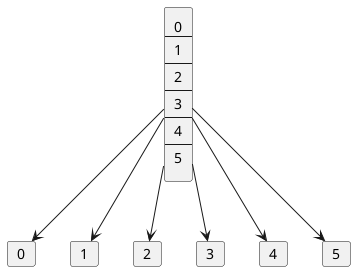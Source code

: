 @startuml
rectangle grid[
    0
    ----
    1
    ----
    2
    ----
    3
    ----
    4
    ----
    5
]
card grid0[
    0
]
card grid1[
    1
]

card grid2[
    2
]

card grid3[
    3
]
card grid4[
    4
]
card grid5[
    5
]
grid --> grid0
grid --> grid1
grid --> grid2
grid --> grid3
grid --> grid4
grid --> grid5

@enduml